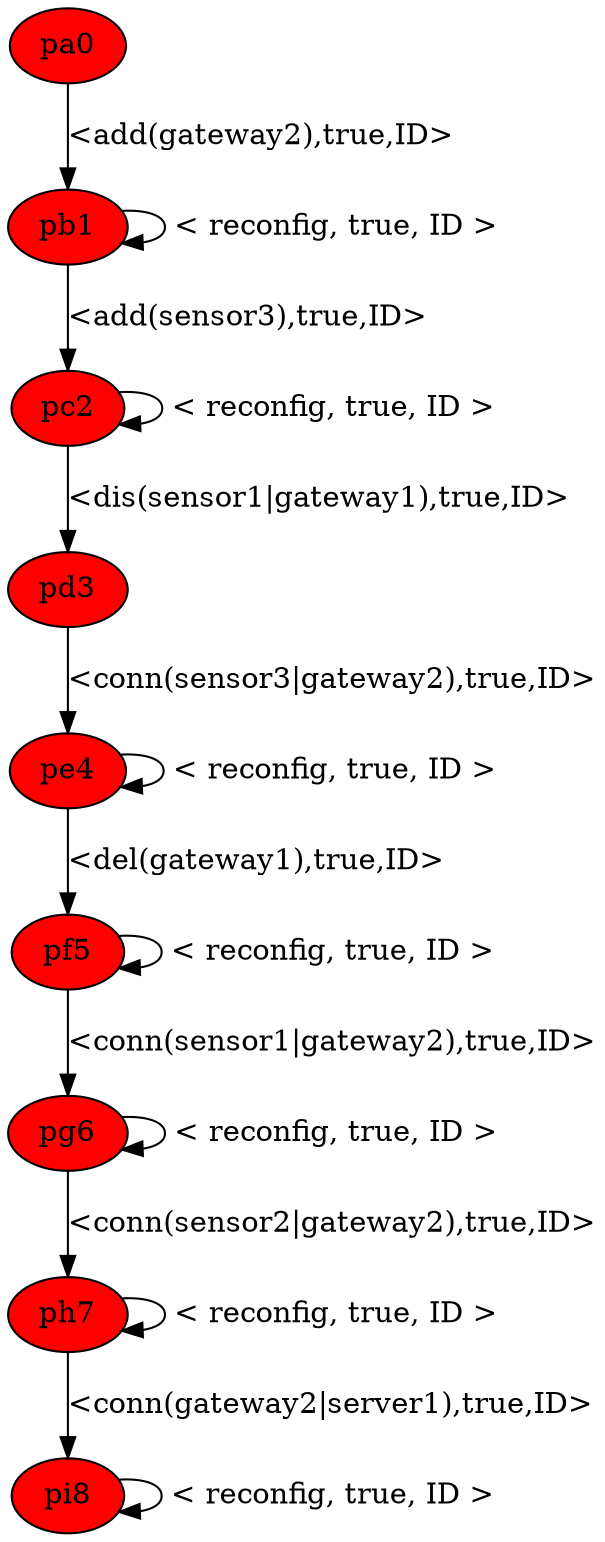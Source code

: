 digraph { 
pb1[fillcolor = red,style=filled];
pg6[fillcolor = red,style=filled];
pa0[fillcolor = red,style=filled];
ph7[fillcolor = red,style=filled];
pc2[fillcolor = red,style=filled];
pi8[fillcolor = red,style=filled];
pf5[fillcolor = red,style=filled];
pe4[fillcolor = red,style=filled];
pd3[fillcolor = red,style=filled];
ph7->pi8[label= "<conn(gateway2|server1),true,ID>"];
pi8->pi8[label= " < reconfig, true, ID > "];
pi8[fillcolor = red,style=filled];
pf5->pg6[label= "<conn(sensor1|gateway2),true,ID>"];
pg6->pg6[label= " < reconfig, true, ID > "];
pg6[fillcolor = red,style=filled];
pc2->pd3[label= "<dis(sensor1|gateway1),true,ID>"];
pd3[fillcolor = red,style=filled];
pb1->pc2[label= "<add(sensor3),true,ID>"];
pc2->pc2[label= " < reconfig, true, ID > "];
pc2[fillcolor = red,style=filled];
pg6->ph7[label= "<conn(sensor2|gateway2),true,ID>"];
ph7->ph7[label= " < reconfig, true, ID > "];
ph7[fillcolor = red,style=filled];
pe4->pf5[label= "<del(gateway1),true,ID>"];
pf5->pf5[label= " < reconfig, true, ID > "];
pf5[fillcolor = red,style=filled];
pa0->pb1[label= "<add(gateway2),true,ID>"];
pb1->pb1[label= " < reconfig, true, ID > "];
pb1[fillcolor = red,style=filled];
pd3->pe4[label= "<conn(sensor3|gateway2),true,ID>"];
pe4->pe4[label= " < reconfig, true, ID > "];
pe4[fillcolor = red,style=filled];

}